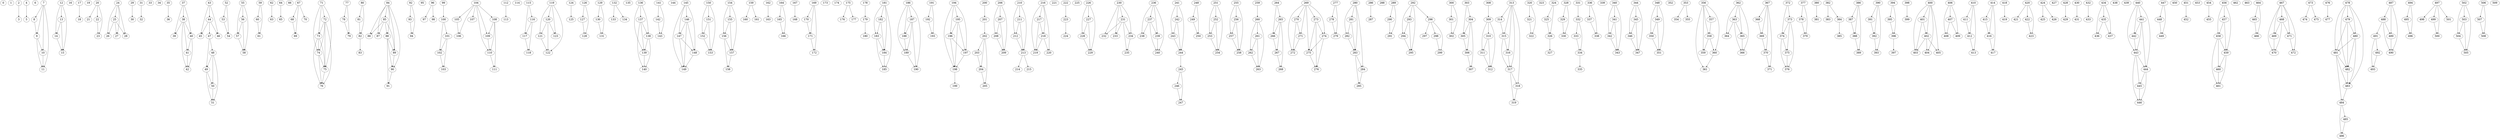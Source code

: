 digraph G {
    graph [fontsize=24]
    edge [fontsize=24]
    node [fontsize=24]
    ranksep = 1.5
    nodesep = .25
    0 -> { };
    1 -> { };
    2 -> { 3 };
    3 -> { };
    4 -> { 5 };
    5 -> { };
    6 -> { };
    7 -> { 8 9 10 11 };
    8 -> { 9 };
    9 -> { 10 11 };
    10 -> { 11 };
    11 -> { };
    12 -> { 13 14 15 };
    13 -> { 14 15 };
    14 -> { 15 };
    15 -> { };
    16 -> { };
    17 -> { 18 };
    18 -> { };
    19 -> { };
    20 -> { 21 22 23 };
    21 -> { };
    22 -> { 23 };
    23 -> { };
    24 -> { 25 26 27 28 };
    25 -> { 26 27 28 };
    26 -> { };
    27 -> { };
    28 -> { };
    29 -> { 30 };
    30 -> { };
    31 -> { 32 };
    32 -> { };
    33 -> { };
    34 -> { };
    35 -> { 36 };
    36 -> { };
    37 -> { 38 39 40 };
    38 -> { 39 40 41 42 };
    39 -> { };
    40 -> { 41 42 };
    41 -> { 42 };
    42 -> { };
    43 -> { 44 45 46 };
    44 -> { 45 46 47 };
    45 -> { };
    46 -> { };
    47 -> { 48 49 };
    48 -> { 49 50 51 };
    49 -> { 50 51 };
    50 -> { 51 };
    51 -> { };
    52 -> { 53 54 };
    53 -> { 54 };
    54 -> { };
    55 -> { 56 57 58 };
    56 -> { 57 58 };
    57 -> { 58 };
    58 -> { };
    59 -> { 60 61 };
    60 -> { 61 };
    61 -> { };
    62 -> { 63 };
    63 -> { };
    64 -> { 65 };
    65 -> { };
    66 -> { };
    67 -> { 68 69 70 };
    68 -> { 69 };
    69 -> { };
    70 -> { };
    71 -> { 72 73 74 75 };
    72 -> { 73 74 75 76 };
    73 -> { 74 75 76 };
    74 -> { 75 76 };
    75 -> { 76 };
    76 -> { };
    77 -> { 78 79 };
    78 -> { 79 };
    79 -> { };
    80 -> { 81 82 };
    81 -> { 82 };
    82 -> { 83 };
    83 -> { };
    84 -> { 85 86 87 88 89 90 };
    85 -> { 86 87 88 89 };
    86 -> { };
    87 -> { };
    88 -> { 89 90 91 };
    89 -> { 90 };
    90 -> { 91 };
    91 -> { };
    92 -> { 93 94 };
    93 -> { 94 };
    94 -> { };
    95 -> { };
    96 -> { 97 98 };
    97 -> { };
    98 -> { };
    99 -> { 100 };
    100 -> { 101 102 };
    101 -> { 102 103 };
    102 -> { 103 };
    103 -> { };
    104 -> { 105 106 107 108 109 110 };
    105 -> { 106 };
    106 -> { };
    107 -> { };
    108 -> { 109 110 111 };
    109 -> { 110 };
    110 -> { 111 };
    111 -> { };
    112 -> { 113 };
    113 -> { };
    114 -> { };
    115 -> { 116 117 };
    116 -> { 117 118 };
    117 -> { 118 };
    118 -> { };
    119 -> { 120 121 122 123 };
    120 -> { 121 122 123 };
    121 -> { 122 };
    122 -> { };
    123 -> { };
    124 -> { 125 };
    125 -> { };
    126 -> { 127 128 };
    127 -> { 128 };
    128 -> { };
    129 -> { 130 131 };
    130 -> { 131 };
    131 -> { };
    132 -> { 133 134 };
    133 -> { };
    134 -> { };
    135 -> { };
    136 -> { 137 138 139 };
    137 -> { 138 139 140 };
    138 -> { 139 140 };
    139 -> { 140 };
    140 -> { };
    141 -> { 142 143 };
    142 -> { 143 };
    143 -> { };
    144 -> { };
    145 -> { 146 147 148 149 };
    146 -> { 147 148 149 };
    147 -> { 148 149 };
    148 -> { 149 };
    149 -> { };
    150 -> { 151 152 153 };
    151 -> { 152 153 };
    152 -> { 153 };
    153 -> { };
    154 -> { 155 156 157 };
    155 -> { 156 157 };
    156 -> { 157 158 };
    157 -> { 158 };
    158 -> { };
    159 -> { 160 161 };
    160 -> { };
    161 -> { };
    162 -> { 163 };
    163 -> { };
    164 -> { 165 166 };
    165 -> { 166 };
    166 -> { };
    167 -> { 168 };
    168 -> { };
    169 -> { 170 171 172 };
    170 -> { 171 };
    171 -> { 172 };
    172 -> { };
    173 -> { };
    174 -> { };
    175 -> { 176 177 };
    176 -> { };
    177 -> { };
    178 -> { 179 };
    179 -> { 180 };
    180 -> { };
    181 -> { 182 183 184 185 };
    182 -> { 183 184 };
    183 -> { 184 185 };
    184 -> { 185 };
    185 -> { };
    186 -> { 187 188 189 190 };
    187 -> { 188 189 190 };
    188 -> { 189 };
    189 -> { 190 };
    190 -> { };
    191 -> { 192 193 };
    192 -> { 193 };
    193 -> { };
    194 -> { 195 196 197 198 };
    195 -> { 196 197 198 };
    196 -> { 197 198 };
    197 -> { 198 };
    198 -> { 199 };
    199 -> { };
    200 -> { 201 };
    201 -> { 202 };
    202 -> { 203 204 205 };
    203 -> { 204 };
    204 -> { 205 };
    205 -> { };
    206 -> { 207 208 209 };
    207 -> { 208 209 };
    208 -> { 209 };
    209 -> { };
    210 -> { 211 212 213 };
    211 -> { 212 213 };
    212 -> { 213 };
    213 -> { 214 215 };
    214 -> { };
    215 -> { };
    216 -> { 217 218 219 220 };
    217 -> { 218 219 };
    218 -> { 219 220 };
    219 -> { };
    220 -> { };
    221 -> { };
    222 -> { 223 };
    223 -> { 224 };
    224 -> { };
    225 -> { };
    226 -> { 227 228 229 };
    227 -> { 228 229 };
    228 -> { 229 };
    229 -> { };
    230 -> { 231 232 233 234 };
    231 -> { 232 233 234 235 };
    232 -> { };
    233 -> { };
    234 -> { 235 };
    235 -> { };
    236 -> { 237 238 239 240 };
    237 -> { 238 239 240 };
    238 -> { };
    239 -> { 240 };
    240 -> { };
    241 -> { 242 243 244 };
    242 -> { 243 244 };
    243 -> { 244 };
    244 -> { 245 };
    245 -> { 246 247 };
    246 -> { 247 };
    247 -> { };
    248 -> { 249 250 };
    249 -> { 250 };
    250 -> { };
    251 -> { 252 253 254 };
    252 -> { 253 254 };
    253 -> { 254 };
    254 -> { };
    255 -> { 256 257 258 };
    256 -> { 257 258 };
    257 -> { 258 };
    258 -> { };
    259 -> { 260 };
    260 -> { 261 262 263 };
    261 -> { 262 263 };
    262 -> { 263 };
    263 -> { };
    264 -> { 265 266 };
    265 -> { 266 267 268 };
    266 -> { 267 };
    267 -> { 268 };
    268 -> { };
    269 -> { 270 271 272 273 274 275 };
    270 -> { 271 272 };
    271 -> { 272 };
    272 -> { };
    273 -> { 274 275 276 };
    274 -> { 275 276 };
    275 -> { 276 };
    276 -> { };
    277 -> { 278 279 };
    278 -> { 279 };
    279 -> { };
    280 -> { 281 282 283 284 };
    281 -> { 282 283 };
    282 -> { 283 };
    283 -> { 284 285 };
    284 -> { 285 };
    285 -> { };
    286 -> { 287 };
    287 -> { };
    288 -> { };
    289 -> { 290 291 };
    290 -> { 291 };
    291 -> { };
    292 -> { 293 294 295 296 };
    293 -> { 294 295 };
    294 -> { 295 };
    295 -> { };
    296 -> { 297 298 299 };
    297 -> { };
    298 -> { 299 };
    299 -> { };
    300 -> { 301 302 };
    301 -> { 302 };
    302 -> { };
    303 -> { 304 305 };
    304 -> { 305 306 307 };
    305 -> { 306 };
    306 -> { 307 };
    307 -> { };
    308 -> { 309 };
    309 -> { 310 311 312 };
    310 -> { 311 312 };
    311 -> { 312 };
    312 -> { };
    313 -> { 314 315 316 317 318 };
    314 -> { 315 };
    315 -> { 316 317 };
    316 -> { 317 };
    317 -> { 318 319 };
    318 -> { 319 };
    319 -> { };
    320 -> { 321 322 };
    321 -> { 322 };
    322 -> { };
    323 -> { };
    324 -> { 325 326 };
    325 -> { 326 };
    326 -> { 327 };
    327 -> { };
    328 -> { 329 330 };
    329 -> { 330 };
    330 -> { };
    331 -> { 332 };
    332 -> { 333 334 };
    333 -> { 334 };
    334 -> { 335 };
    335 -> { };
    336 -> { 337 338 };
    337 -> { 338 };
    338 -> { };
    339 -> { };
    340 -> { 341 342 343 };
    341 -> { 342 343 };
    342 -> { 343 };
    343 -> { };
    344 -> { 345 346 347 };
    345 -> { 346 347 };
    346 -> { 347 };
    347 -> { };
    348 -> { 349 350 351 };
    349 -> { 350 351 };
    350 -> { 351 };
    351 -> { };
    352 -> { };
    353 -> { 354 355 };
    354 -> { };
    355 -> { };
    356 -> { 357 358 359 360 361 };
    357 -> { 358 };
    358 -> { 359 360 };
    359 -> { };
    360 -> { 361 };
    361 -> { };
    362 -> { 363 364 365 366 };
    363 -> { 364 365 366 };
    364 -> { };
    365 -> { 366 };
    366 -> { };
    367 -> { 368 369 370 371 };
    368 -> { 369 };
    369 -> { 370 };
    370 -> { 371 };
    371 -> { };
    372 -> { 373 374 };
    373 -> { 374 375 376 };
    374 -> { 375 376 };
    375 -> { 376 };
    376 -> { };
    377 -> { 378 379 };
    378 -> { 379 };
    379 -> { };
    380 -> { 381 };
    381 -> { };
    382 -> { 383 384 };
    383 -> { };
    384 -> { 385 };
    385 -> { };
    386 -> { 387 388 389 };
    387 -> { 388 };
    388 -> { 389 };
    389 -> { };
    390 -> { 391 392 393 };
    391 -> { 392 };
    392 -> { 393 };
    393 -> { };
    394 -> { 395 396 };
    395 -> { 396 };
    396 -> { 397 };
    397 -> { };
    398 -> { 399 };
    399 -> { };
    400 -> { 401 402 403 404 405 };
    401 -> { 402 403 };
    402 -> { 403 404 405 };
    403 -> { };
    404 -> { };
    405 -> { };
    406 -> { 407 408 409 };
    407 -> { 408 409 };
    408 -> { };
    409 -> { };
    410 -> { 411 412 413 };
    411 -> { 412 };
    412 -> { 413 };
    413 -> { };
    414 -> { 415 416 417 };
    415 -> { 416 };
    416 -> { 417 };
    417 -> { };
    418 -> { 419 };
    419 -> { };
    420 -> { 421 422 423 };
    421 -> { };
    422 -> { 423 };
    423 -> { };
    424 -> { 425 426 };
    425 -> { };
    426 -> { };
    427 -> { };
    428 -> { 429 };
    429 -> { };
    430 -> { 431 };
    431 -> { };
    432 -> { 433 };
    433 -> { };
    434 -> { 435 436 437 };
    435 -> { 436 437 };
    436 -> { };
    437 -> { };
    438 -> { };
    439 -> { };
    440 -> { 441 442 443 444 };
    441 -> { 442 443 444 };
    442 -> { 443 };
    443 -> { 444 445 446 };
    444 -> { 445 446 };
    445 -> { 446 };
    446 -> { };
    447 -> { 448 449 };
    448 -> { 449 };
    449 -> { };
    450 -> { };
    451 -> { 452 };
    452 -> { };
    453 -> { };
    454 -> { 455 };
    455 -> { };
    456 -> { 457 458 459 };
    457 -> { 458 459 };
    458 -> { 459 460 461 };
    459 -> { 460 461 };
    460 -> { 461 };
    461 -> { };
    462 -> { };
    463 -> { };
    464 -> { 465 466 };
    465 -> { 466 };
    466 -> { };
    467 -> { 468 469 470 471 472 };
    468 -> { 469 470 471 };
    469 -> { 470 };
    470 -> { };
    471 -> { 472 };
    472 -> { };
    473 -> { 474 475 };
    474 -> { };
    475 -> { };
    476 -> { 477 };
    477 -> { };
    478 -> { 479 480 481 482 483 };
    479 -> { 480 481 482 };
    480 -> { 481 482 483 };
    481 -> { 482 483 484 };
    482 -> { 483 };
    483 -> { 484 };
    484 -> { 485 486 };
    485 -> { 486 };
    486 -> { };
    487 -> { 488 489 490 };
    488 -> { 489 490 491 };
    489 -> { 490 };
    490 -> { };
    491 -> { 492 493 };
    492 -> { 493 };
    493 -> { };
    494 -> { 495 496 };
    495 -> { 496 };
    496 -> { };
    497 -> { 498 499 500 501 };
    498 -> { };
    499 -> { 500 };
    500 -> { };
    501 -> { };
    502 -> { 503 504 505 };
    503 -> { 504 505 };
    504 -> { 505 };
    505 -> { };
    506 -> { 507 508 };
    507 -> { 508 };
    508 -> { };
    509 -> { };
}
